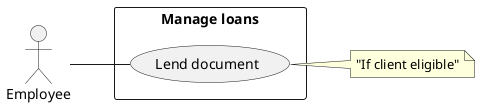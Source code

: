 @startuml Manage Loans

left to right direction

actor Employee as E

rectangle "Manage loans" {
  usecase "Lend document" as L
}

E -- L
note right of L : "If client eligible"

@enduml
